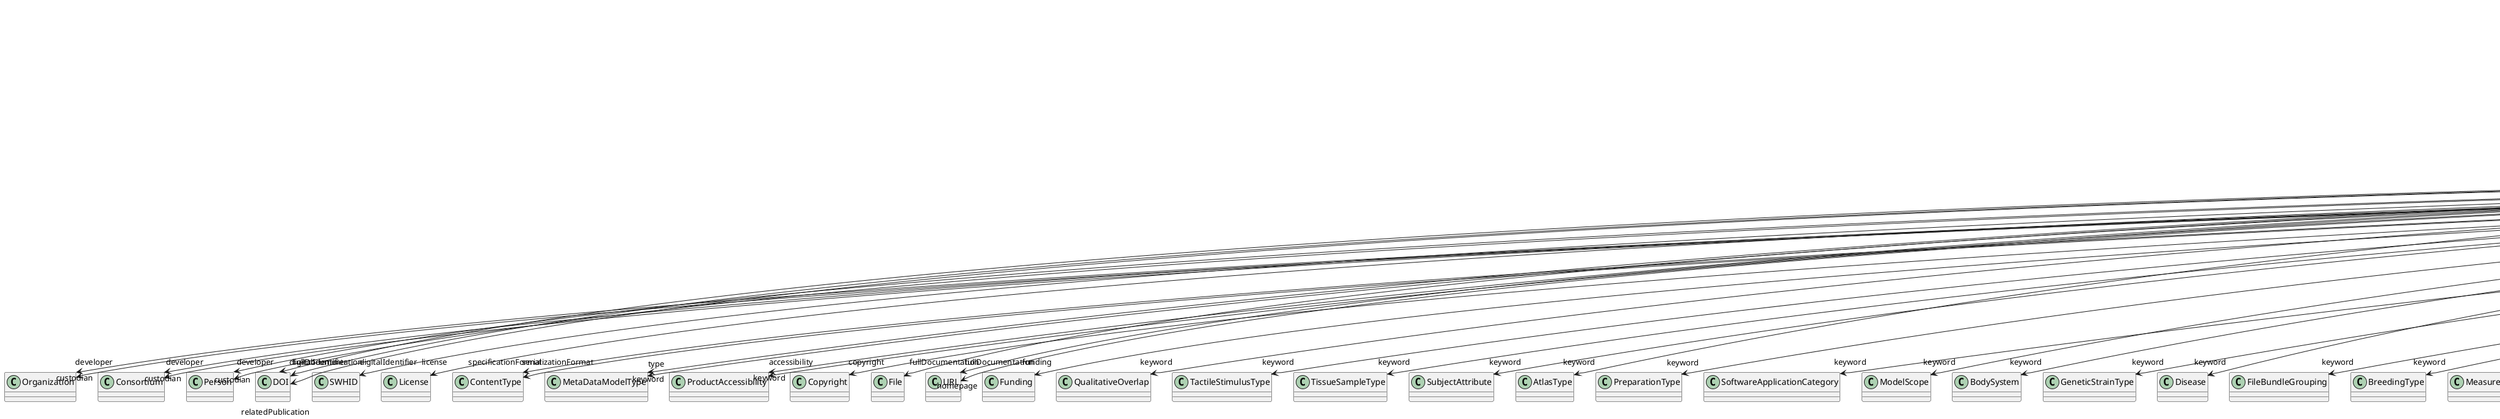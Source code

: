 @startuml
class MetaDataModelVersion {
+developer
+digitalIdentifier
+isAlternativeVersionOf
+isNewVersionOf
+license
+serializationFormat
+specificationFormat
+type
+accessibility
+copyright
+custodian
+description
+fullDocumentation
+fullName
+funding
+homepage
+howToCite
+keyword
+otherContribution
+relatedPublication
+releaseDate
+repository
+shortName
+supportChannel
+versionIdentifier
+versionInnovation

}
MetaDataModelVersion -d-> "developer" Organization
MetaDataModelVersion -d-> "developer" Consortium
MetaDataModelVersion -d-> "developer" Person
MetaDataModelVersion -d-> "digitalIdentifier" DOI
MetaDataModelVersion -d-> "digitalIdentifier" SWHID
MetaDataModelVersion -d-> "isAlternativeVersionOf" MetaDataModelVersion
MetaDataModelVersion -d-> "isNewVersionOf" MetaDataModelVersion
MetaDataModelVersion -d-> "license" License
MetaDataModelVersion -d-> "serializationFormat" ContentType
MetaDataModelVersion -d-> "specificationFormat" ContentType
MetaDataModelVersion -d-> "type" MetaDataModelType
MetaDataModelVersion -d-> "accessibility" ProductAccessibility
MetaDataModelVersion -d-> "copyright" Copyright
MetaDataModelVersion -d-> "custodian" Organization
MetaDataModelVersion -d-> "custodian" Consortium
MetaDataModelVersion -d-> "custodian" Person
MetaDataModelVersion -d-> "fullDocumentation" DOI
MetaDataModelVersion -d-> "fullDocumentation" File
MetaDataModelVersion -d-> "fullDocumentation" URL
MetaDataModelVersion -d-> "funding" Funding
MetaDataModelVersion -d-> "homepage" URL
MetaDataModelVersion -d-> "keyword" QualitativeOverlap
MetaDataModelVersion -d-> "keyword" TactileStimulusType
MetaDataModelVersion -d-> "keyword" TissueSampleType
MetaDataModelVersion -d-> "keyword" SubjectAttribute
MetaDataModelVersion -d-> "keyword" AtlasType
MetaDataModelVersion -d-> "keyword" PreparationType
MetaDataModelVersion -d-> "keyword" SoftwareApplicationCategory
MetaDataModelVersion -d-> "keyword" ModelScope
MetaDataModelVersion -d-> "keyword" BodySystem
MetaDataModelVersion -d-> "keyword" ProductAccessibility
MetaDataModelVersion -d-> "keyword" GeneticStrainType
MetaDataModelVersion -d-> "keyword" Disease
MetaDataModelVersion -d-> "keyword" FileBundleGrouping
MetaDataModelVersion -d-> "keyword" BreedingType
MetaDataModelVersion -d-> "keyword" MeasuredQuantity
MetaDataModelVersion -d-> "keyword" Organ
MetaDataModelVersion -d-> "keyword" DiseaseModel
MetaDataModelVersion -d-> "keyword" ExperimentalApproach
MetaDataModelVersion -d-> "keyword" VisualStimulusType
MetaDataModelVersion -d-> "keyword" Species
MetaDataModelVersion -d-> "keyword" ElectricalStimulusType
MetaDataModelVersion -d-> "keyword" SubcellularEntity
MetaDataModelVersion -d-> "keyword" AuditoryStimulusType
MetaDataModelVersion -d-> "keyword" SoftwareFeature
MetaDataModelVersion -d-> "keyword" DifferenceMeasure
MetaDataModelVersion -d-> "keyword" ActionStatusType
MetaDataModelVersion -d-> "keyword" DeviceType
MetaDataModelVersion -d-> "keyword" CellType
MetaDataModelVersion -d-> "keyword" ProgrammingLanguage
MetaDataModelVersion -d-> "keyword" AnnotationType
MetaDataModelVersion -d-> "keyword" StimulationApproach
MetaDataModelVersion -d-> "keyword" Technique
MetaDataModelVersion -d-> "keyword" GustatoryStimulusType
MetaDataModelVersion -d-> "keyword" TypeOfUncertainty
MetaDataModelVersion -d-> "keyword" CellCultureType
MetaDataModelVersion -d-> "keyword" Laterality
MetaDataModelVersion -d-> "keyword" TissueSampleAttribute
MetaDataModelVersion -d-> "keyword" UBERONParcellation
MetaDataModelVersion -d-> "keyword" PatchClampVariation
MetaDataModelVersion -d-> "keyword" Handedness
MetaDataModelVersion -d-> "keyword" Terminology
MetaDataModelVersion -d-> "keyword" ModelAbstractionLevel
MetaDataModelVersion -d-> "keyword" SetupType
MetaDataModelVersion -d-> "keyword" AnatomicalPlane
MetaDataModelVersion -d-> "keyword" TermSuggestion
MetaDataModelVersion -d-> "keyword" ChemicalMixtureType
MetaDataModelVersion -d-> "keyword" Language
MetaDataModelVersion -d-> "keyword" FileRepositoryType
MetaDataModelVersion -d-> "keyword" OpticalStimulusType
MetaDataModelVersion -d-> "keyword" StimulationTechnique
MetaDataModelVersion -d-> "keyword" AgeCategory
MetaDataModelVersion -d-> "keyword" UnitOfMeasurement
MetaDataModelVersion -d-> "keyword" OlfactoryStimulusType
MetaDataModelVersion -d-> "keyword" MetaDataModelType
MetaDataModelVersion -d-> "keyword" SemanticDataType
MetaDataModelVersion -d-> "keyword" EducationalLevel
MetaDataModelVersion -d-> "keyword" OperatingSystem
MetaDataModelVersion -d-> "keyword" CranialWindowReinforcementType
MetaDataModelVersion -d-> "keyword" BiologicalSex
MetaDataModelVersion -d-> "keyword" BiologicalOrder
MetaDataModelVersion -d-> "keyword" EthicsAssessment
MetaDataModelVersion -d-> "keyword" CriteriaQualityType
MetaDataModelVersion -d-> "keyword" CranialWindowConstructionType
MetaDataModelVersion -d-> "keyword" ContributionType
MetaDataModelVersion -d-> "keyword" FileUsageRole
MetaDataModelVersion -d-> "keyword" AnatomicalAxesOrientation
MetaDataModelVersion -d-> "keyword" MolecularEntity
MetaDataModelVersion -d-> "keyword" LearningResourceType
MetaDataModelVersion -d-> "keyword" OperatingDevice
MetaDataModelVersion -d-> "keyword" DataType
MetaDataModelVersion -d-> "keyword" Service
MetaDataModelVersion -d-> "otherContribution" Contribution
MetaDataModelVersion -d-> "relatedPublication" DOI
MetaDataModelVersion -d-> "relatedPublication" ISBN
MetaDataModelVersion -d-> "relatedPublication" HANDLE
MetaDataModelVersion -d-> "repository" FileRepository

@enduml